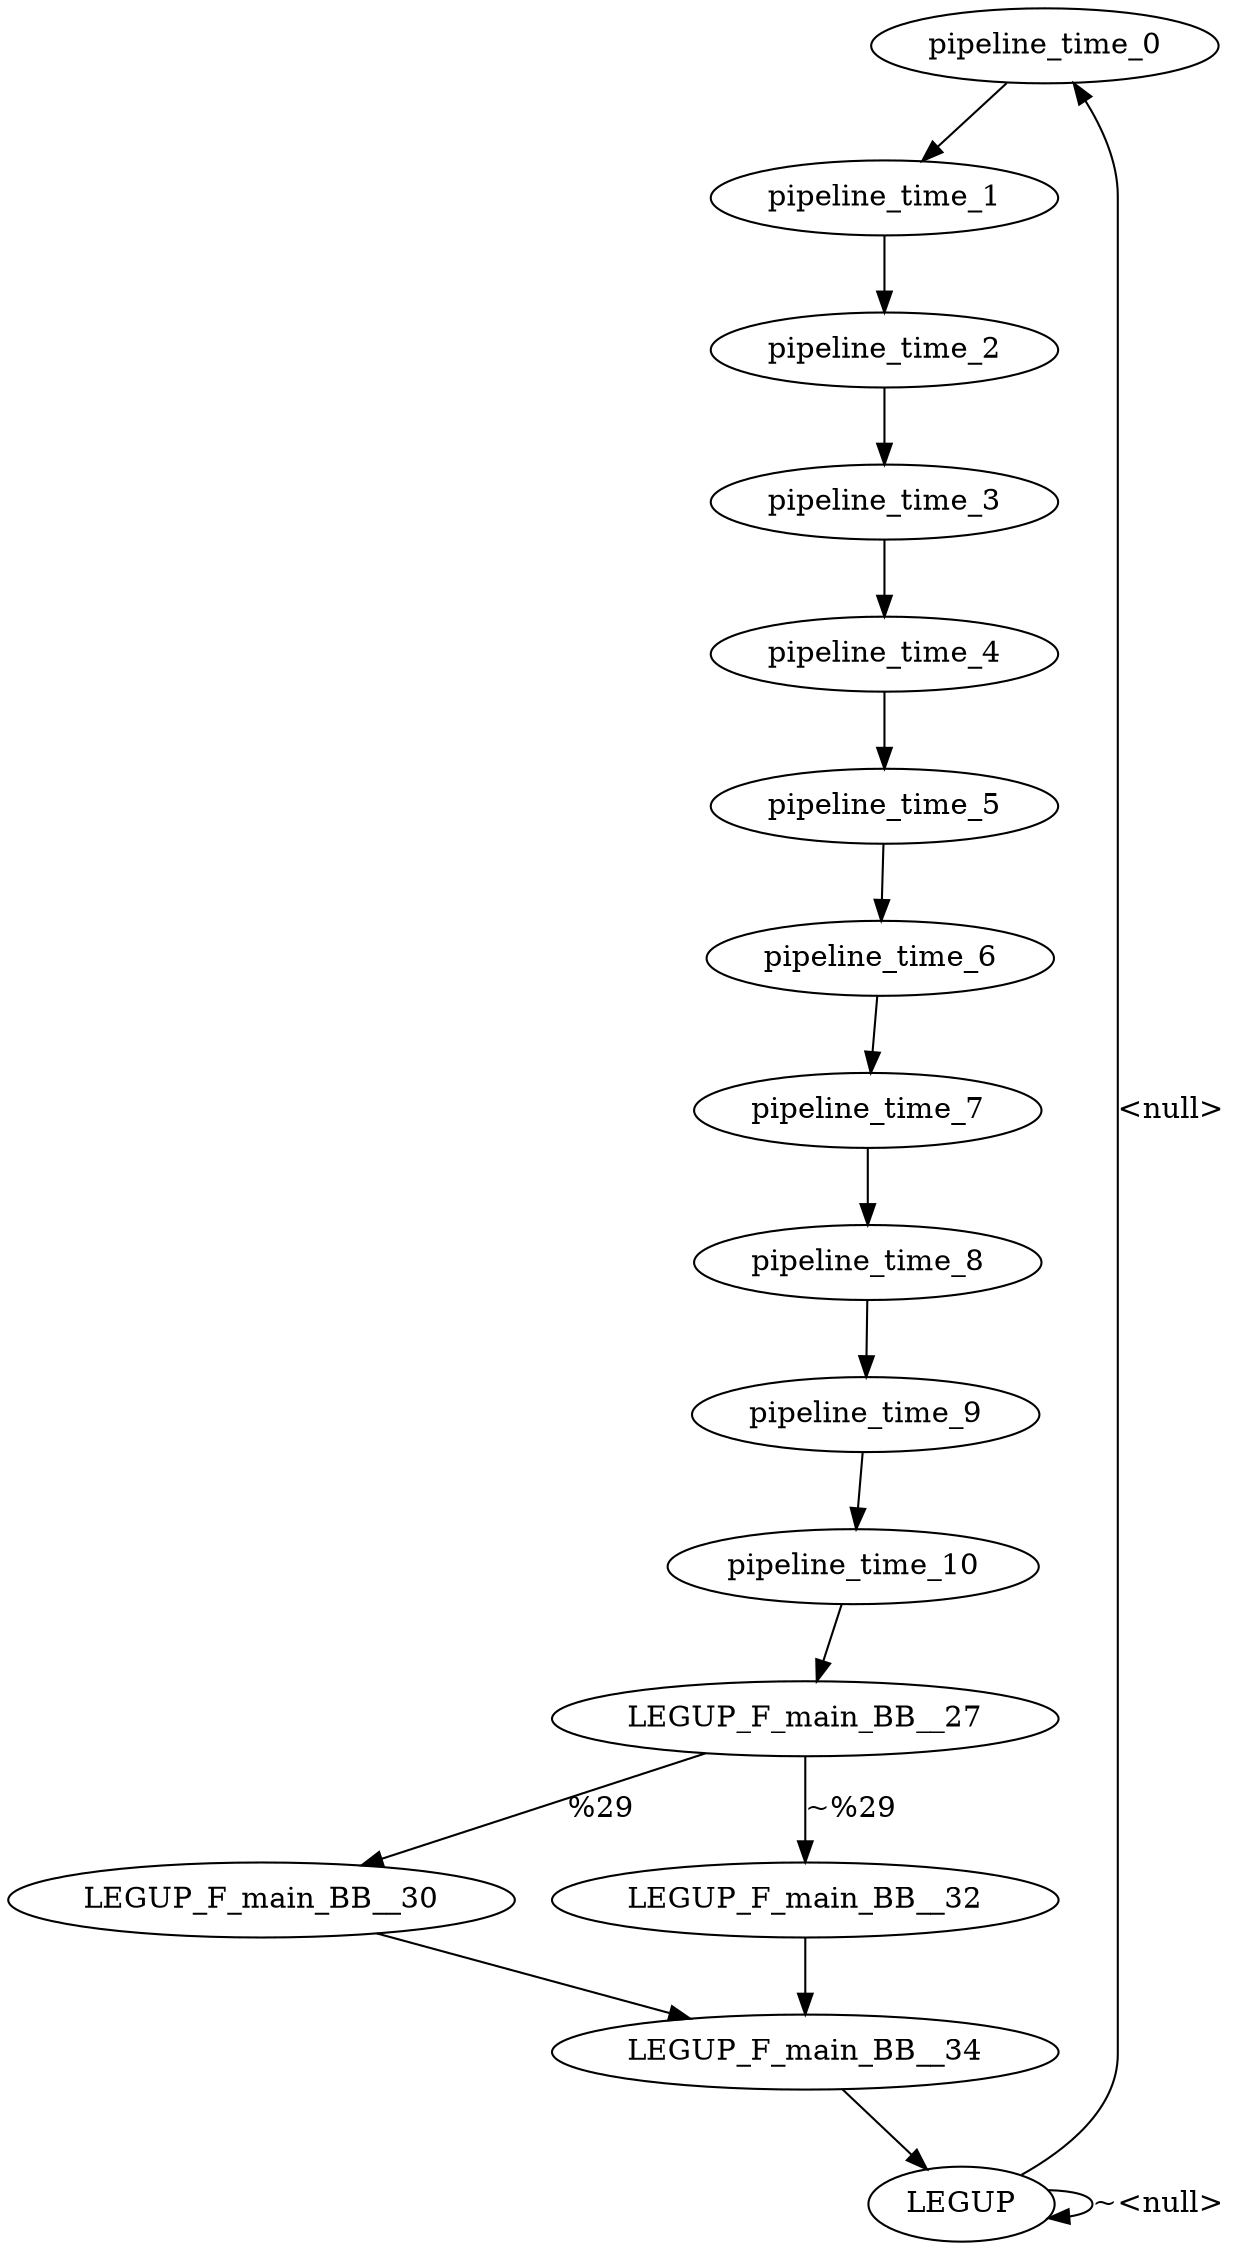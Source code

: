 digraph {
Node0x33ce4f0[label="pipeline_time_0"];
Node0x3402440[label="LEGUP"];
Node0x3402440 -> Node0x33ce4f0[label="<null>"];
Node0x3402440 -> Node0x3402440[label="~<null>"];
Node0x33ceec0[label="pipeline_time_1"];
Node0x33ce4f0 -> Node0x33ceec0;
Node0x33ced80[label="pipeline_time_2"];
Node0x33ceec0 -> Node0x33ced80;
Node0x33cec40[label="pipeline_time_3"];
Node0x33ced80 -> Node0x33cec40;
Node0x33ceb00[label="pipeline_time_4"];
Node0x33cec40 -> Node0x33ceb00;
Node0x3402310[label="pipeline_time_5"];
Node0x33ceb00 -> Node0x3402310;
Node0x33cf000[label="pipeline_time_6"];
Node0x3402310 -> Node0x33cf000;
Node0x33cf170[label="pipeline_time_7"];
Node0x33cf000 -> Node0x33cf170;
Node0x33ef950[label="pipeline_time_8"];
Node0x33cf170 -> Node0x33ef950;
Node0x33efa60[label="pipeline_time_9"];
Node0x33ef950 -> Node0x33efa60;
Node0x33efbb0[label="pipeline_time_10"];
Node0x33efa60 -> Node0x33efbb0;
Node0x33ce630[label="LEGUP_F_main_BB__27"];
Node0x33efbb0 -> Node0x33ce630;
Node0x33ce770[label="LEGUP_F_main_BB__30"];
Node0x33ce630 -> Node0x33ce770[label="%29"];
Node0x33ce8b0[label="LEGUP_F_main_BB__32"];
Node0x33ce630 -> Node0x33ce8b0[label="~%29"];
Node0x33ce9f0[label="LEGUP_F_main_BB__34"];
Node0x33ce770 -> Node0x33ce9f0;
Node0x33ce8b0 -> Node0x33ce9f0;
Node0x33ce9f0 -> Node0x3402440;
}
